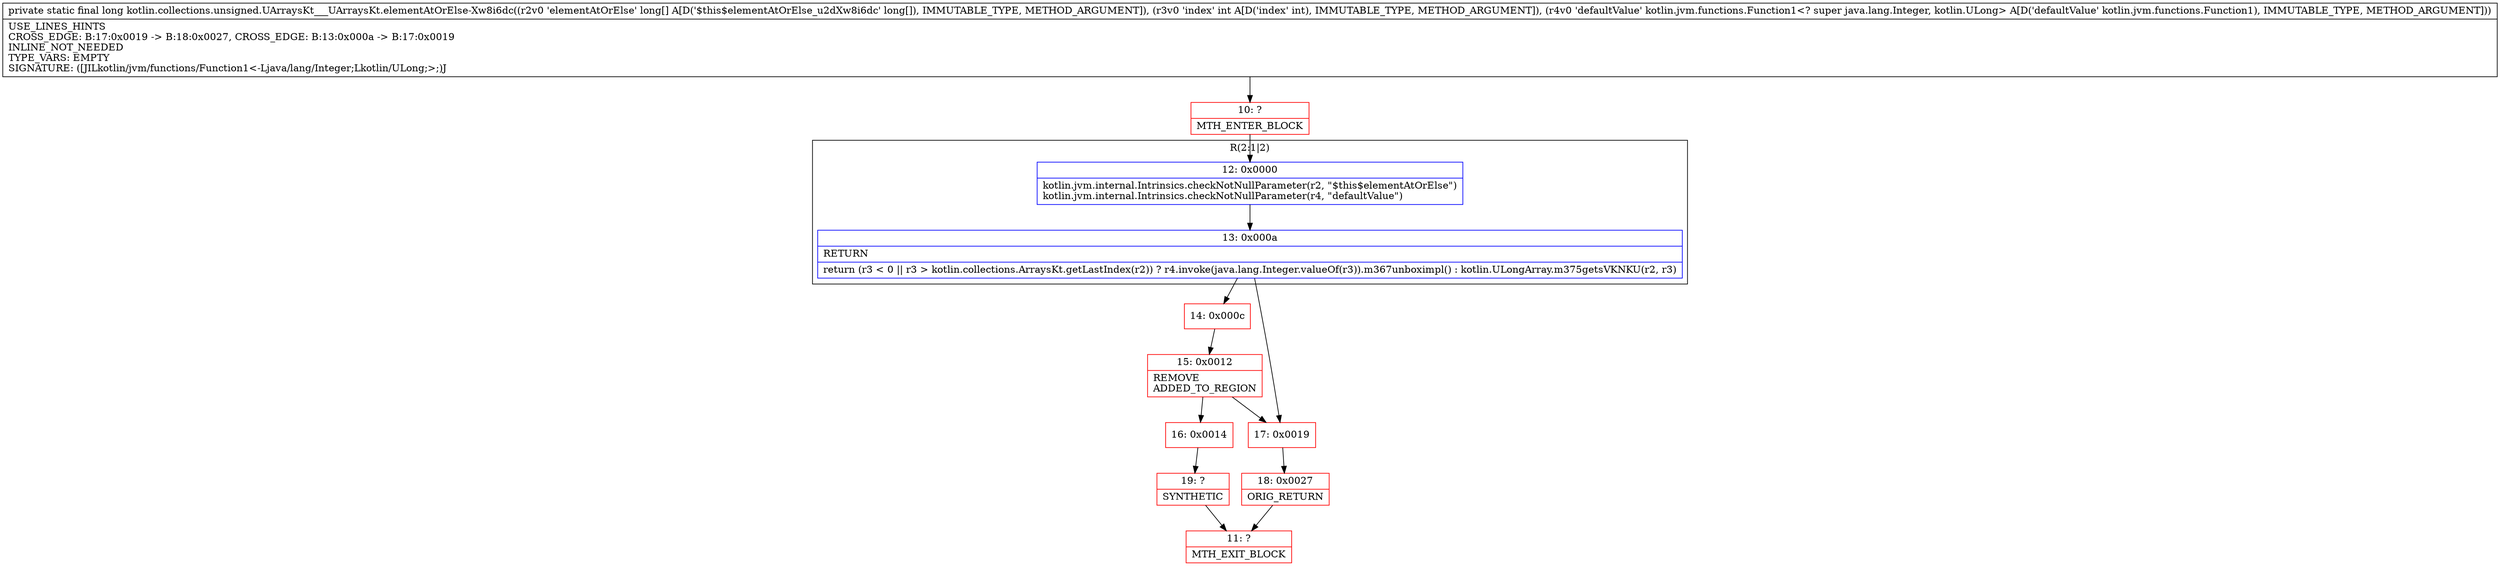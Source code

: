 digraph "CFG forkotlin.collections.unsigned.UArraysKt___UArraysKt.elementAtOrElse\-Xw8i6dc([JILkotlin\/jvm\/functions\/Function1;)J" {
subgraph cluster_Region_1757108517 {
label = "R(2:1|2)";
node [shape=record,color=blue];
Node_12 [shape=record,label="{12\:\ 0x0000|kotlin.jvm.internal.Intrinsics.checkNotNullParameter(r2, \"$this$elementAtOrElse\")\lkotlin.jvm.internal.Intrinsics.checkNotNullParameter(r4, \"defaultValue\")\l}"];
Node_13 [shape=record,label="{13\:\ 0x000a|RETURN\l|return (r3 \< 0 \|\| r3 \> kotlin.collections.ArraysKt.getLastIndex(r2)) ? r4.invoke(java.lang.Integer.valueOf(r3)).m367unboximpl() : kotlin.ULongArray.m375getsVKNKU(r2, r3)\l}"];
}
Node_10 [shape=record,color=red,label="{10\:\ ?|MTH_ENTER_BLOCK\l}"];
Node_14 [shape=record,color=red,label="{14\:\ 0x000c}"];
Node_15 [shape=record,color=red,label="{15\:\ 0x0012|REMOVE\lADDED_TO_REGION\l}"];
Node_16 [shape=record,color=red,label="{16\:\ 0x0014}"];
Node_19 [shape=record,color=red,label="{19\:\ ?|SYNTHETIC\l}"];
Node_11 [shape=record,color=red,label="{11\:\ ?|MTH_EXIT_BLOCK\l}"];
Node_17 [shape=record,color=red,label="{17\:\ 0x0019}"];
Node_18 [shape=record,color=red,label="{18\:\ 0x0027|ORIG_RETURN\l}"];
MethodNode[shape=record,label="{private static final long kotlin.collections.unsigned.UArraysKt___UArraysKt.elementAtOrElse\-Xw8i6dc((r2v0 'elementAtOrElse' long[] A[D('$this$elementAtOrElse_u2dXw8i6dc' long[]), IMMUTABLE_TYPE, METHOD_ARGUMENT]), (r3v0 'index' int A[D('index' int), IMMUTABLE_TYPE, METHOD_ARGUMENT]), (r4v0 'defaultValue' kotlin.jvm.functions.Function1\<? super java.lang.Integer, kotlin.ULong\> A[D('defaultValue' kotlin.jvm.functions.Function1), IMMUTABLE_TYPE, METHOD_ARGUMENT]))  | USE_LINES_HINTS\lCROSS_EDGE: B:17:0x0019 \-\> B:18:0x0027, CROSS_EDGE: B:13:0x000a \-\> B:17:0x0019\lINLINE_NOT_NEEDED\lTYPE_VARS: EMPTY\lSIGNATURE: ([JILkotlin\/jvm\/functions\/Function1\<\-Ljava\/lang\/Integer;Lkotlin\/ULong;\>;)J\l}"];
MethodNode -> Node_10;Node_12 -> Node_13;
Node_13 -> Node_14;
Node_13 -> Node_17;
Node_10 -> Node_12;
Node_14 -> Node_15;
Node_15 -> Node_16;
Node_15 -> Node_17;
Node_16 -> Node_19;
Node_19 -> Node_11;
Node_17 -> Node_18;
Node_18 -> Node_11;
}

